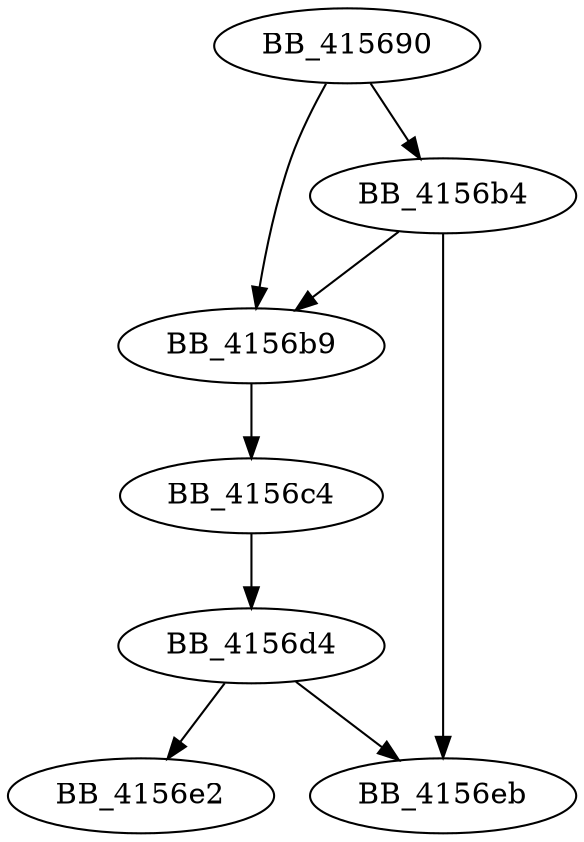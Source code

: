 DiGraph sub_415690{
BB_415690->BB_4156b4
BB_415690->BB_4156b9
BB_4156b4->BB_4156b9
BB_4156b4->BB_4156eb
BB_4156b9->BB_4156c4
BB_4156c4->BB_4156d4
BB_4156d4->BB_4156e2
BB_4156d4->BB_4156eb
}
